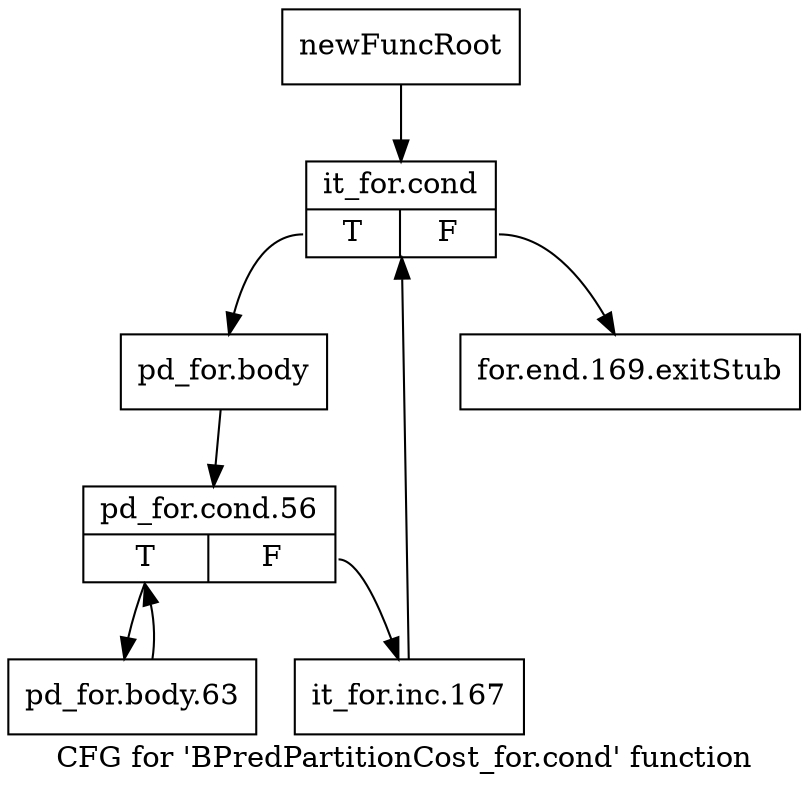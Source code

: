 digraph "CFG for 'BPredPartitionCost_for.cond' function" {
	label="CFG for 'BPredPartitionCost_for.cond' function";

	Node0x29dc150 [shape=record,label="{newFuncRoot}"];
	Node0x29dc150 -> Node0x29dc1f0;
	Node0x29dc1a0 [shape=record,label="{for.end.169.exitStub}"];
	Node0x29dc1f0 [shape=record,label="{it_for.cond|{<s0>T|<s1>F}}"];
	Node0x29dc1f0:s0 -> Node0x29dc240;
	Node0x29dc1f0:s1 -> Node0x29dc1a0;
	Node0x29dc240 [shape=record,label="{pd_for.body}"];
	Node0x29dc240 -> Node0x29dc290;
	Node0x29dc290 [shape=record,label="{pd_for.cond.56|{<s0>T|<s1>F}}"];
	Node0x29dc290:s0 -> Node0x29dc330;
	Node0x29dc290:s1 -> Node0x29dc2e0;
	Node0x29dc2e0 [shape=record,label="{it_for.inc.167}"];
	Node0x29dc2e0 -> Node0x29dc1f0;
	Node0x29dc330 [shape=record,label="{pd_for.body.63}"];
	Node0x29dc330 -> Node0x29dc290;
}
